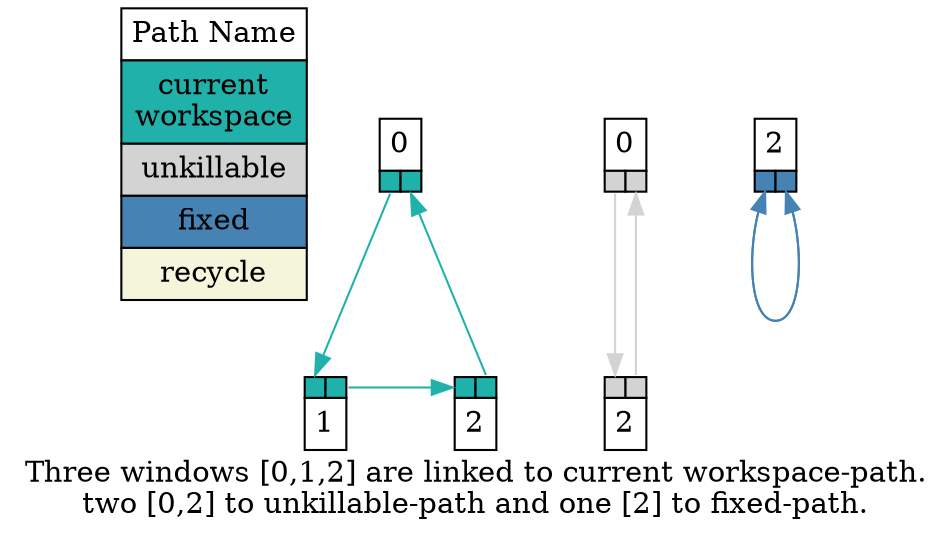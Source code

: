 digraph ports {
    { rank=same;note}
    { rank=same;n0;n3;n5}
    { rank=same;n1;n2;n4}
    splines=polyline;
    n0 [shape=none,margin=0,label=<
    <table border="0" cellborder="1" cellspacing="0" cellpadding="4">
        <tr>
            <td colspan="2">0</td>
        </tr>
        <tr>
            <td port="1" bgcolor="lightseagreen"></td>
            <td port="2" bgcolor="lightseagreen"></td>
        </tr>
    </table>>];
    n1 [shape=none,margin=0,label=<
    <table border="0" cellborder="1" cellspacing="0" cellpadding="4">
        <tr>
            <td port="1" bgcolor="lightseagreen"></td>
            <td port="2" bgcolor="lightseagreen"></td>
        </tr>
        <tr>
            <td colspan="2">1</td>
        </tr>
    </table>>];
    n2 [shape=none,margin=0,label=<
    <table border="0" cellborder="1" cellspacing="0" cellpadding="4">
        <tr>
            <td port="1" bgcolor="lightseagreen"></td>
            <td port="2" bgcolor="lightseagreen"></td>
        </tr>
        <tr>
            <td colspan="2">2</td>
        </tr>
    </table>>];
    n3 [shape=none,margin=0,label=<
    <table border="0" cellborder="1" cellspacing="0" cellpadding="4">
        <tr>
            <td colspan="2">0</td>
        </tr>
        <tr>
            <td port="1" bgcolor="lightgrey"></td>
            <td port="2" bgcolor="lightgrey"></td>
        </tr>
    </table>>];
    n4 [shape=none,margin=0,label=<
    <table border="0" cellborder="1" cellspacing="0" cellpadding="4">
        <tr>
            <td port="1" bgcolor="lightgrey"></td>
            <td port="2" bgcolor="lightgrey"></td>
        </tr>
        <tr>
            <td colspan="2">2</td>
        </tr>
    </table>>];
    n5 [shape=none,margin=0,label=<
    <table border="0" cellborder="1" cellspacing="0" cellpadding="4">
        <tr>
            <td colspan="2">2</td>
        </tr>
        <tr>
            <td port="1" bgcolor="steelblue"></td>
            <td port="2" bgcolor="steelblue"></td>
        </tr>
    </table>>];
    note [shape=none,margin=0,label=<
    <table border="0" cellborder="1" cellspacing="0" cellpadding="4">
        <tr>
            <td colspan="2" bgcolor="white">Path Name</td>
        </tr>
        <tr>
            <td colspan="2" bgcolor="lightseagreen">current<br/>workspace</td>
        </tr>
        <tr>
            <td colspan="2" bgcolor="lightgrey">unkillable</td>
        </tr>
        <tr>
            <td colspan="2" bgcolor="steelblue">fixed</td>
        </tr>
        <tr>
            <td colspan="2" bgcolor="beige">recycle</td>
        </tr>
    </table>>];

    n0:1 -> n1:1 [arrowhead=normal,color=lightseagreen;weight=10;];
    n1:2 -> n2:1 [arrowhead=normal,color=lightseagreen;weight=10];
    n2:2 -> n0:2 [arrowhead=normal,color=lightseagreen;weight=10];
    n3:1 -> n4:1 [arrowhead=normal,color=lightgrey;weight=10];
    n4:2 -> n3:2 [arrowhead=normal,color=lightgrey;weight=10];
    n5:1:s -> n5:2:s [arrowhead=normal,color=steelblue;weight=10];
    n5:2:s -> n5:1:s [arrowhead=normal,color=steelblue;weight=10];
label = "Three windows [0,1,2] are linked to current workspace-path.
two [0,2] to unkillable-path and one [2] to fixed-path.";
}
